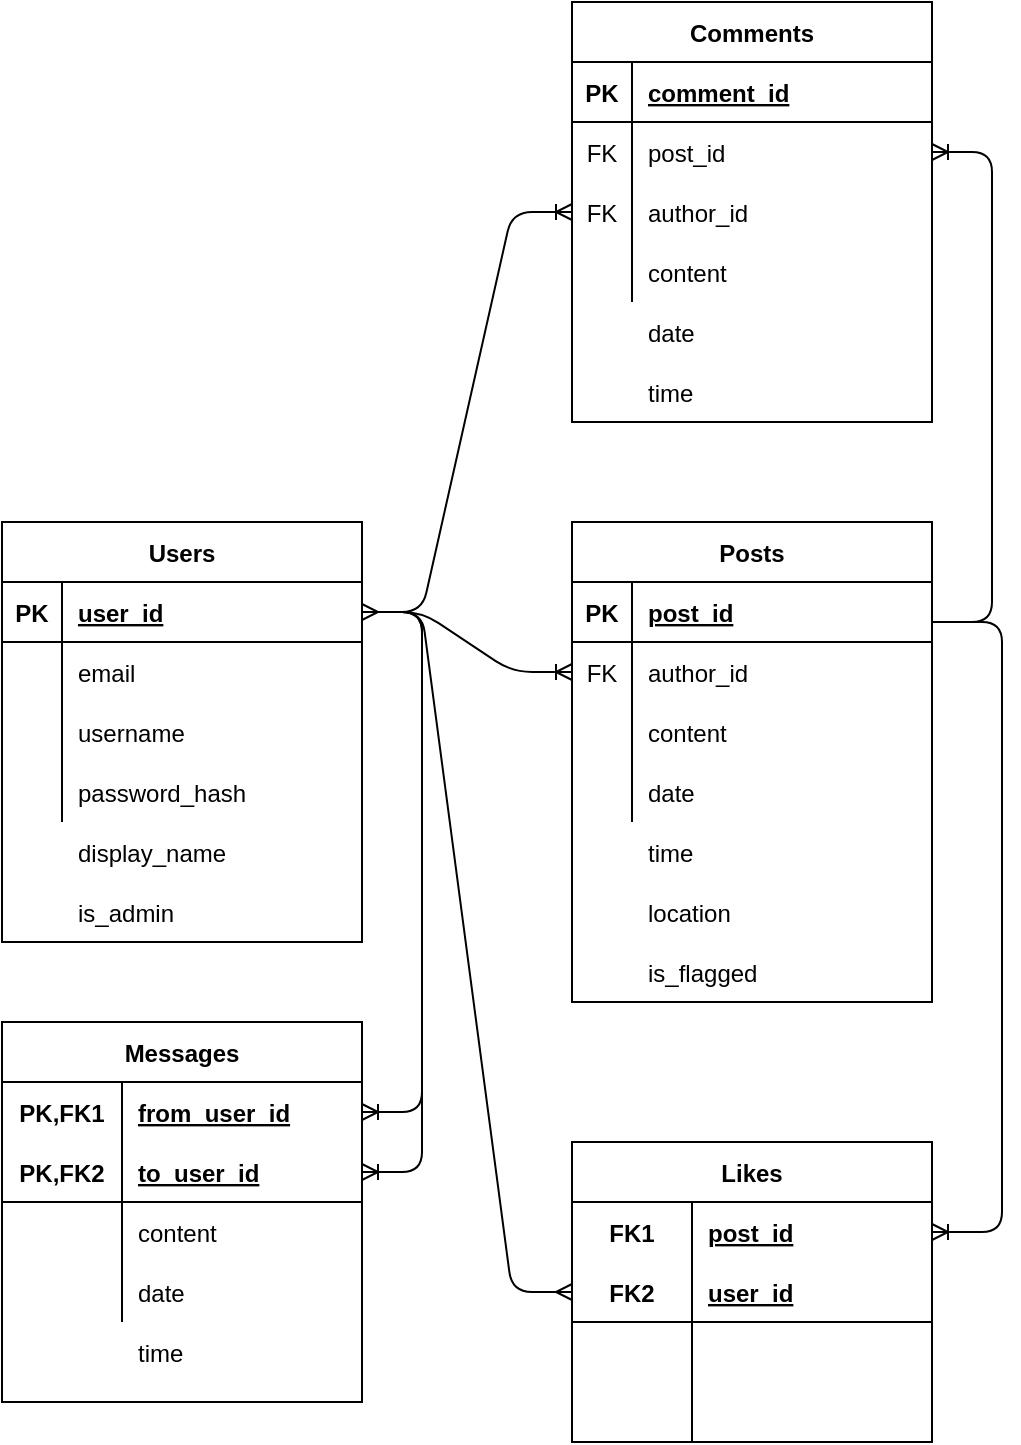<mxfile version="14.0.0" type="device"><diagram id="R2lEEEUBdFMjLlhIrx00" name="Page-1"><mxGraphModel dx="1422" dy="766" grid="1" gridSize="10" guides="1" tooltips="1" connect="1" arrows="1" fold="1" page="1" pageScale="1" pageWidth="850" pageHeight="1100" math="0" shadow="0" extFonts="Permanent Marker^https://fonts.googleapis.com/css?family=Permanent+Marker"><root><mxCell id="0"/><mxCell id="1" parent="0"/><mxCell id="o_lIIuvUc7gxAsVPpfnn-1" value="Users" style="shape=table;startSize=30;container=1;collapsible=1;childLayout=tableLayout;fixedRows=1;rowLines=0;fontStyle=1;align=center;resizeLast=1;" parent="1" vertex="1"><mxGeometry x="50" y="580" width="180" height="210" as="geometry"/></mxCell><mxCell id="o_lIIuvUc7gxAsVPpfnn-2" value="" style="shape=partialRectangle;collapsible=0;dropTarget=0;pointerEvents=0;fillColor=none;top=0;left=0;bottom=1;right=0;points=[[0,0.5],[1,0.5]];portConstraint=eastwest;" parent="o_lIIuvUc7gxAsVPpfnn-1" vertex="1"><mxGeometry y="30" width="180" height="30" as="geometry"/></mxCell><mxCell id="o_lIIuvUc7gxAsVPpfnn-3" value="PK" style="shape=partialRectangle;connectable=0;fillColor=none;top=0;left=0;bottom=0;right=0;fontStyle=1;overflow=hidden;" parent="o_lIIuvUc7gxAsVPpfnn-2" vertex="1"><mxGeometry width="30" height="30" as="geometry"/></mxCell><mxCell id="o_lIIuvUc7gxAsVPpfnn-4" value="user_id" style="shape=partialRectangle;connectable=0;fillColor=none;top=0;left=0;bottom=0;right=0;align=left;spacingLeft=6;fontStyle=5;overflow=hidden;" parent="o_lIIuvUc7gxAsVPpfnn-2" vertex="1"><mxGeometry x="30" width="150" height="30" as="geometry"/></mxCell><mxCell id="o_lIIuvUc7gxAsVPpfnn-5" value="" style="shape=partialRectangle;collapsible=0;dropTarget=0;pointerEvents=0;fillColor=none;top=0;left=0;bottom=0;right=0;points=[[0,0.5],[1,0.5]];portConstraint=eastwest;" parent="o_lIIuvUc7gxAsVPpfnn-1" vertex="1"><mxGeometry y="60" width="180" height="30" as="geometry"/></mxCell><mxCell id="o_lIIuvUc7gxAsVPpfnn-6" value="" style="shape=partialRectangle;connectable=0;fillColor=none;top=0;left=0;bottom=0;right=0;editable=1;overflow=hidden;" parent="o_lIIuvUc7gxAsVPpfnn-5" vertex="1"><mxGeometry width="30" height="30" as="geometry"/></mxCell><mxCell id="o_lIIuvUc7gxAsVPpfnn-7" value="email" style="shape=partialRectangle;connectable=0;fillColor=none;top=0;left=0;bottom=0;right=0;align=left;spacingLeft=6;overflow=hidden;" parent="o_lIIuvUc7gxAsVPpfnn-5" vertex="1"><mxGeometry x="30" width="150" height="30" as="geometry"/></mxCell><mxCell id="o_lIIuvUc7gxAsVPpfnn-8" value="" style="shape=partialRectangle;collapsible=0;dropTarget=0;pointerEvents=0;fillColor=none;top=0;left=0;bottom=0;right=0;points=[[0,0.5],[1,0.5]];portConstraint=eastwest;" parent="o_lIIuvUc7gxAsVPpfnn-1" vertex="1"><mxGeometry y="90" width="180" height="30" as="geometry"/></mxCell><mxCell id="o_lIIuvUc7gxAsVPpfnn-9" value="" style="shape=partialRectangle;connectable=0;fillColor=none;top=0;left=0;bottom=0;right=0;editable=1;overflow=hidden;" parent="o_lIIuvUc7gxAsVPpfnn-8" vertex="1"><mxGeometry width="30" height="30" as="geometry"/></mxCell><mxCell id="o_lIIuvUc7gxAsVPpfnn-10" value="username" style="shape=partialRectangle;connectable=0;fillColor=none;top=0;left=0;bottom=0;right=0;align=left;spacingLeft=6;overflow=hidden;" parent="o_lIIuvUc7gxAsVPpfnn-8" vertex="1"><mxGeometry x="30" width="150" height="30" as="geometry"/></mxCell><mxCell id="o_lIIuvUc7gxAsVPpfnn-11" value="" style="shape=partialRectangle;collapsible=0;dropTarget=0;pointerEvents=0;fillColor=none;top=0;left=0;bottom=0;right=0;points=[[0,0.5],[1,0.5]];portConstraint=eastwest;" parent="o_lIIuvUc7gxAsVPpfnn-1" vertex="1"><mxGeometry y="120" width="180" height="30" as="geometry"/></mxCell><mxCell id="o_lIIuvUc7gxAsVPpfnn-12" value="" style="shape=partialRectangle;connectable=0;fillColor=none;top=0;left=0;bottom=0;right=0;editable=1;overflow=hidden;" parent="o_lIIuvUc7gxAsVPpfnn-11" vertex="1"><mxGeometry width="30" height="30" as="geometry"/></mxCell><mxCell id="o_lIIuvUc7gxAsVPpfnn-13" value="password_hash" style="shape=partialRectangle;connectable=0;fillColor=none;top=0;left=0;bottom=0;right=0;align=left;spacingLeft=6;overflow=hidden;" parent="o_lIIuvUc7gxAsVPpfnn-11" vertex="1"><mxGeometry x="30" width="150" height="30" as="geometry"/></mxCell><mxCell id="o_lIIuvUc7gxAsVPpfnn-14" value="Posts" style="shape=table;startSize=30;container=1;collapsible=1;childLayout=tableLayout;fixedRows=1;rowLines=0;fontStyle=1;align=center;resizeLast=1;" parent="1" vertex="1"><mxGeometry x="335" y="580" width="180" height="240" as="geometry"/></mxCell><mxCell id="o_lIIuvUc7gxAsVPpfnn-15" value="" style="shape=partialRectangle;collapsible=0;dropTarget=0;pointerEvents=0;fillColor=none;top=0;left=0;bottom=1;right=0;points=[[0,0.5],[1,0.5]];portConstraint=eastwest;" parent="o_lIIuvUc7gxAsVPpfnn-14" vertex="1"><mxGeometry y="30" width="180" height="30" as="geometry"/></mxCell><mxCell id="o_lIIuvUc7gxAsVPpfnn-16" value="PK" style="shape=partialRectangle;connectable=0;fillColor=none;top=0;left=0;bottom=0;right=0;fontStyle=1;overflow=hidden;" parent="o_lIIuvUc7gxAsVPpfnn-15" vertex="1"><mxGeometry width="30" height="30" as="geometry"/></mxCell><mxCell id="o_lIIuvUc7gxAsVPpfnn-17" value="post_id" style="shape=partialRectangle;connectable=0;fillColor=none;top=0;left=0;bottom=0;right=0;align=left;spacingLeft=6;fontStyle=5;overflow=hidden;" parent="o_lIIuvUc7gxAsVPpfnn-15" vertex="1"><mxGeometry x="30" width="150" height="30" as="geometry"/></mxCell><mxCell id="o_lIIuvUc7gxAsVPpfnn-18" value="" style="shape=partialRectangle;collapsible=0;dropTarget=0;pointerEvents=0;fillColor=none;top=0;left=0;bottom=0;right=0;points=[[0,0.5],[1,0.5]];portConstraint=eastwest;" parent="o_lIIuvUc7gxAsVPpfnn-14" vertex="1"><mxGeometry y="60" width="180" height="30" as="geometry"/></mxCell><mxCell id="o_lIIuvUc7gxAsVPpfnn-19" value="FK" style="shape=partialRectangle;connectable=0;fillColor=none;top=0;left=0;bottom=0;right=0;editable=1;overflow=hidden;" parent="o_lIIuvUc7gxAsVPpfnn-18" vertex="1"><mxGeometry width="30" height="30" as="geometry"/></mxCell><mxCell id="o_lIIuvUc7gxAsVPpfnn-20" value="author_id" style="shape=partialRectangle;connectable=0;fillColor=none;top=0;left=0;bottom=0;right=0;align=left;spacingLeft=6;overflow=hidden;" parent="o_lIIuvUc7gxAsVPpfnn-18" vertex="1"><mxGeometry x="30" width="150" height="30" as="geometry"/></mxCell><mxCell id="o_lIIuvUc7gxAsVPpfnn-21" value="" style="shape=partialRectangle;collapsible=0;dropTarget=0;pointerEvents=0;fillColor=none;top=0;left=0;bottom=0;right=0;points=[[0,0.5],[1,0.5]];portConstraint=eastwest;" parent="o_lIIuvUc7gxAsVPpfnn-14" vertex="1"><mxGeometry y="90" width="180" height="30" as="geometry"/></mxCell><mxCell id="o_lIIuvUc7gxAsVPpfnn-22" value="" style="shape=partialRectangle;connectable=0;fillColor=none;top=0;left=0;bottom=0;right=0;editable=1;overflow=hidden;" parent="o_lIIuvUc7gxAsVPpfnn-21" vertex="1"><mxGeometry width="30" height="30" as="geometry"/></mxCell><mxCell id="o_lIIuvUc7gxAsVPpfnn-23" value="content" style="shape=partialRectangle;connectable=0;fillColor=none;top=0;left=0;bottom=0;right=0;align=left;spacingLeft=6;overflow=hidden;" parent="o_lIIuvUc7gxAsVPpfnn-21" vertex="1"><mxGeometry x="30" width="150" height="30" as="geometry"/></mxCell><mxCell id="o_lIIuvUc7gxAsVPpfnn-24" value="" style="shape=partialRectangle;collapsible=0;dropTarget=0;pointerEvents=0;fillColor=none;top=0;left=0;bottom=0;right=0;points=[[0,0.5],[1,0.5]];portConstraint=eastwest;" parent="o_lIIuvUc7gxAsVPpfnn-14" vertex="1"><mxGeometry y="120" width="180" height="30" as="geometry"/></mxCell><mxCell id="o_lIIuvUc7gxAsVPpfnn-25" value="" style="shape=partialRectangle;connectable=0;fillColor=none;top=0;left=0;bottom=0;right=0;editable=1;overflow=hidden;" parent="o_lIIuvUc7gxAsVPpfnn-24" vertex="1"><mxGeometry width="30" height="30" as="geometry"/></mxCell><mxCell id="o_lIIuvUc7gxAsVPpfnn-26" value="date" style="shape=partialRectangle;connectable=0;fillColor=none;top=0;left=0;bottom=0;right=0;align=left;spacingLeft=6;overflow=hidden;" parent="o_lIIuvUc7gxAsVPpfnn-24" vertex="1"><mxGeometry x="30" width="150" height="30" as="geometry"/></mxCell><mxCell id="o_lIIuvUc7gxAsVPpfnn-27" value="time" style="shape=partialRectangle;connectable=0;fillColor=none;top=0;left=0;bottom=0;right=0;align=left;spacingLeft=6;overflow=hidden;" parent="1" vertex="1"><mxGeometry x="365" y="730" width="150" height="30" as="geometry"/></mxCell><mxCell id="o_lIIuvUc7gxAsVPpfnn-28" value="location" style="shape=partialRectangle;connectable=0;fillColor=none;top=0;left=0;bottom=0;right=0;align=left;spacingLeft=6;overflow=hidden;" parent="1" vertex="1"><mxGeometry x="365" y="760" width="150" height="30" as="geometry"/></mxCell><mxCell id="o_lIIuvUc7gxAsVPpfnn-30" value="display_name" style="shape=partialRectangle;connectable=0;fillColor=none;top=0;left=0;bottom=0;right=0;align=left;spacingLeft=6;overflow=hidden;" parent="1" vertex="1"><mxGeometry x="80" y="730" width="150" height="30" as="geometry"/></mxCell><mxCell id="o_lIIuvUc7gxAsVPpfnn-44" value="Messages" style="shape=table;startSize=30;container=1;collapsible=1;childLayout=tableLayout;fixedRows=1;rowLines=0;fontStyle=1;align=center;resizeLast=1;" parent="1" vertex="1"><mxGeometry x="50" y="830" width="180" height="190" as="geometry"/></mxCell><mxCell id="o_lIIuvUc7gxAsVPpfnn-45" value="" style="shape=partialRectangle;collapsible=0;dropTarget=0;pointerEvents=0;fillColor=none;top=0;left=0;bottom=0;right=0;points=[[0,0.5],[1,0.5]];portConstraint=eastwest;" parent="o_lIIuvUc7gxAsVPpfnn-44" vertex="1"><mxGeometry y="30" width="180" height="30" as="geometry"/></mxCell><mxCell id="o_lIIuvUc7gxAsVPpfnn-46" value="PK,FK1" style="shape=partialRectangle;connectable=0;fillColor=none;top=0;left=0;bottom=0;right=0;fontStyle=1;overflow=hidden;" parent="o_lIIuvUc7gxAsVPpfnn-45" vertex="1"><mxGeometry width="60" height="30" as="geometry"/></mxCell><mxCell id="o_lIIuvUc7gxAsVPpfnn-47" value="from_user_id" style="shape=partialRectangle;connectable=0;fillColor=none;top=0;left=0;bottom=0;right=0;align=left;spacingLeft=6;fontStyle=5;overflow=hidden;" parent="o_lIIuvUc7gxAsVPpfnn-45" vertex="1"><mxGeometry x="60" width="120" height="30" as="geometry"/></mxCell><mxCell id="o_lIIuvUc7gxAsVPpfnn-48" value="" style="shape=partialRectangle;collapsible=0;dropTarget=0;pointerEvents=0;fillColor=none;top=0;left=0;bottom=1;right=0;points=[[0,0.5],[1,0.5]];portConstraint=eastwest;" parent="o_lIIuvUc7gxAsVPpfnn-44" vertex="1"><mxGeometry y="60" width="180" height="30" as="geometry"/></mxCell><mxCell id="o_lIIuvUc7gxAsVPpfnn-49" value="PK,FK2" style="shape=partialRectangle;connectable=0;fillColor=none;top=0;left=0;bottom=0;right=0;fontStyle=1;overflow=hidden;" parent="o_lIIuvUc7gxAsVPpfnn-48" vertex="1"><mxGeometry width="60" height="30" as="geometry"/></mxCell><mxCell id="o_lIIuvUc7gxAsVPpfnn-50" value="to_user_id" style="shape=partialRectangle;connectable=0;fillColor=none;top=0;left=0;bottom=0;right=0;align=left;spacingLeft=6;fontStyle=5;overflow=hidden;" parent="o_lIIuvUc7gxAsVPpfnn-48" vertex="1"><mxGeometry x="60" width="120" height="30" as="geometry"/></mxCell><mxCell id="o_lIIuvUc7gxAsVPpfnn-51" value="" style="shape=partialRectangle;collapsible=0;dropTarget=0;pointerEvents=0;fillColor=none;top=0;left=0;bottom=0;right=0;points=[[0,0.5],[1,0.5]];portConstraint=eastwest;" parent="o_lIIuvUc7gxAsVPpfnn-44" vertex="1"><mxGeometry y="90" width="180" height="30" as="geometry"/></mxCell><mxCell id="o_lIIuvUc7gxAsVPpfnn-52" value="" style="shape=partialRectangle;connectable=0;fillColor=none;top=0;left=0;bottom=0;right=0;editable=1;overflow=hidden;" parent="o_lIIuvUc7gxAsVPpfnn-51" vertex="1"><mxGeometry width="60" height="30" as="geometry"/></mxCell><mxCell id="o_lIIuvUc7gxAsVPpfnn-53" value="content" style="shape=partialRectangle;connectable=0;fillColor=none;top=0;left=0;bottom=0;right=0;align=left;spacingLeft=6;overflow=hidden;" parent="o_lIIuvUc7gxAsVPpfnn-51" vertex="1"><mxGeometry x="60" width="120" height="30" as="geometry"/></mxCell><mxCell id="o_lIIuvUc7gxAsVPpfnn-54" value="" style="shape=partialRectangle;collapsible=0;dropTarget=0;pointerEvents=0;fillColor=none;top=0;left=0;bottom=0;right=0;points=[[0,0.5],[1,0.5]];portConstraint=eastwest;" parent="o_lIIuvUc7gxAsVPpfnn-44" vertex="1"><mxGeometry y="120" width="180" height="30" as="geometry"/></mxCell><mxCell id="o_lIIuvUc7gxAsVPpfnn-55" value="" style="shape=partialRectangle;connectable=0;fillColor=none;top=0;left=0;bottom=0;right=0;editable=1;overflow=hidden;" parent="o_lIIuvUc7gxAsVPpfnn-54" vertex="1"><mxGeometry width="60" height="30" as="geometry"/></mxCell><mxCell id="o_lIIuvUc7gxAsVPpfnn-56" value="date" style="shape=partialRectangle;connectable=0;fillColor=none;top=0;left=0;bottom=0;right=0;align=left;spacingLeft=6;overflow=hidden;" parent="o_lIIuvUc7gxAsVPpfnn-54" vertex="1"><mxGeometry x="60" width="120" height="30" as="geometry"/></mxCell><mxCell id="o_lIIuvUc7gxAsVPpfnn-57" value="time" style="shape=partialRectangle;connectable=0;fillColor=none;top=0;left=0;bottom=0;right=0;align=left;spacingLeft=6;overflow=hidden;" parent="1" vertex="1"><mxGeometry x="110" y="980" width="120" height="30" as="geometry"/></mxCell><mxCell id="o_lIIuvUc7gxAsVPpfnn-58" value="Comments" style="shape=table;startSize=30;container=1;collapsible=1;childLayout=tableLayout;fixedRows=1;rowLines=0;fontStyle=1;align=center;resizeLast=1;" parent="1" vertex="1"><mxGeometry x="335" y="320" width="180" height="210" as="geometry"/></mxCell><mxCell id="o_lIIuvUc7gxAsVPpfnn-59" value="" style="shape=partialRectangle;collapsible=0;dropTarget=0;pointerEvents=0;fillColor=none;top=0;left=0;bottom=1;right=0;points=[[0,0.5],[1,0.5]];portConstraint=eastwest;" parent="o_lIIuvUc7gxAsVPpfnn-58" vertex="1"><mxGeometry y="30" width="180" height="30" as="geometry"/></mxCell><mxCell id="o_lIIuvUc7gxAsVPpfnn-60" value="PK" style="shape=partialRectangle;connectable=0;fillColor=none;top=0;left=0;bottom=0;right=0;fontStyle=1;overflow=hidden;" parent="o_lIIuvUc7gxAsVPpfnn-59" vertex="1"><mxGeometry width="30" height="30" as="geometry"/></mxCell><mxCell id="o_lIIuvUc7gxAsVPpfnn-61" value="comment_id" style="shape=partialRectangle;connectable=0;fillColor=none;top=0;left=0;bottom=0;right=0;align=left;spacingLeft=6;fontStyle=5;overflow=hidden;" parent="o_lIIuvUc7gxAsVPpfnn-59" vertex="1"><mxGeometry x="30" width="150" height="30" as="geometry"/></mxCell><mxCell id="o_lIIuvUc7gxAsVPpfnn-62" value="" style="shape=partialRectangle;collapsible=0;dropTarget=0;pointerEvents=0;fillColor=none;top=0;left=0;bottom=0;right=0;points=[[0,0.5],[1,0.5]];portConstraint=eastwest;" parent="o_lIIuvUc7gxAsVPpfnn-58" vertex="1"><mxGeometry y="60" width="180" height="30" as="geometry"/></mxCell><mxCell id="o_lIIuvUc7gxAsVPpfnn-63" value="FK" style="shape=partialRectangle;connectable=0;fillColor=none;top=0;left=0;bottom=0;right=0;editable=1;overflow=hidden;" parent="o_lIIuvUc7gxAsVPpfnn-62" vertex="1"><mxGeometry width="30" height="30" as="geometry"/></mxCell><mxCell id="o_lIIuvUc7gxAsVPpfnn-64" value="post_id" style="shape=partialRectangle;connectable=0;fillColor=none;top=0;left=0;bottom=0;right=0;align=left;spacingLeft=6;overflow=hidden;" parent="o_lIIuvUc7gxAsVPpfnn-62" vertex="1"><mxGeometry x="30" width="150" height="30" as="geometry"/></mxCell><mxCell id="o_lIIuvUc7gxAsVPpfnn-65" value="" style="shape=partialRectangle;collapsible=0;dropTarget=0;pointerEvents=0;fillColor=none;top=0;left=0;bottom=0;right=0;points=[[0,0.5],[1,0.5]];portConstraint=eastwest;" parent="o_lIIuvUc7gxAsVPpfnn-58" vertex="1"><mxGeometry y="90" width="180" height="30" as="geometry"/></mxCell><mxCell id="o_lIIuvUc7gxAsVPpfnn-66" value="FK" style="shape=partialRectangle;connectable=0;fillColor=none;top=0;left=0;bottom=0;right=0;editable=1;overflow=hidden;" parent="o_lIIuvUc7gxAsVPpfnn-65" vertex="1"><mxGeometry width="30" height="30" as="geometry"/></mxCell><mxCell id="o_lIIuvUc7gxAsVPpfnn-67" value="author_id" style="shape=partialRectangle;connectable=0;fillColor=none;top=0;left=0;bottom=0;right=0;align=left;spacingLeft=6;overflow=hidden;" parent="o_lIIuvUc7gxAsVPpfnn-65" vertex="1"><mxGeometry x="30" width="150" height="30" as="geometry"/></mxCell><mxCell id="o_lIIuvUc7gxAsVPpfnn-68" value="" style="shape=partialRectangle;collapsible=0;dropTarget=0;pointerEvents=0;fillColor=none;top=0;left=0;bottom=0;right=0;points=[[0,0.5],[1,0.5]];portConstraint=eastwest;" parent="o_lIIuvUc7gxAsVPpfnn-58" vertex="1"><mxGeometry y="120" width="180" height="30" as="geometry"/></mxCell><mxCell id="o_lIIuvUc7gxAsVPpfnn-69" value="" style="shape=partialRectangle;connectable=0;fillColor=none;top=0;left=0;bottom=0;right=0;editable=1;overflow=hidden;" parent="o_lIIuvUc7gxAsVPpfnn-68" vertex="1"><mxGeometry width="30" height="30" as="geometry"/></mxCell><mxCell id="o_lIIuvUc7gxAsVPpfnn-70" value="content" style="shape=partialRectangle;connectable=0;fillColor=none;top=0;left=0;bottom=0;right=0;align=left;spacingLeft=6;overflow=hidden;" parent="o_lIIuvUc7gxAsVPpfnn-68" vertex="1"><mxGeometry x="30" width="150" height="30" as="geometry"/></mxCell><mxCell id="o_lIIuvUc7gxAsVPpfnn-73" value="" style="edgeStyle=entityRelationEdgeStyle;fontSize=12;html=1;endArrow=ERoneToMany;entryX=0;entryY=0.5;entryDx=0;entryDy=0;" parent="1" source="o_lIIuvUc7gxAsVPpfnn-2" target="o_lIIuvUc7gxAsVPpfnn-18" edge="1"><mxGeometry width="100" height="100" relative="1" as="geometry"><mxPoint x="370" y="840" as="sourcePoint"/><mxPoint x="470" y="740" as="targetPoint"/></mxGeometry></mxCell><mxCell id="o_lIIuvUc7gxAsVPpfnn-74" value="" style="edgeStyle=entityRelationEdgeStyle;fontSize=12;html=1;endArrow=ERoneToMany;entryX=0;entryY=0.5;entryDx=0;entryDy=0;" parent="1" source="o_lIIuvUc7gxAsVPpfnn-2" target="o_lIIuvUc7gxAsVPpfnn-65" edge="1"><mxGeometry width="100" height="100" relative="1" as="geometry"><mxPoint x="370" y="840" as="sourcePoint"/><mxPoint x="470" y="740" as="targetPoint"/></mxGeometry></mxCell><mxCell id="o_lIIuvUc7gxAsVPpfnn-75" value="" style="edgeStyle=entityRelationEdgeStyle;fontSize=12;html=1;endArrow=ERoneToMany;entryX=1;entryY=0.5;entryDx=0;entryDy=0;" parent="1" target="o_lIIuvUc7gxAsVPpfnn-62" edge="1"><mxGeometry width="100" height="100" relative="1" as="geometry"><mxPoint x="515" y="630" as="sourcePoint"/><mxPoint x="615" y="530" as="targetPoint"/></mxGeometry></mxCell><mxCell id="o_lIIuvUc7gxAsVPpfnn-76" value="" style="edgeStyle=entityRelationEdgeStyle;fontSize=12;html=1;endArrow=ERoneToMany;exitX=1;exitY=0.5;exitDx=0;exitDy=0;" parent="1" source="o_lIIuvUc7gxAsVPpfnn-2" target="o_lIIuvUc7gxAsVPpfnn-45" edge="1"><mxGeometry width="100" height="100" relative="1" as="geometry"><mxPoint x="240" y="630" as="sourcePoint"/><mxPoint x="40" y="875" as="targetPoint"/></mxGeometry></mxCell><mxCell id="o_lIIuvUc7gxAsVPpfnn-82" value="" style="edgeStyle=entityRelationEdgeStyle;fontSize=12;html=1;endArrow=ERoneToMany;exitX=1;exitY=0.5;exitDx=0;exitDy=0;" parent="1" source="o_lIIuvUc7gxAsVPpfnn-2" target="o_lIIuvUc7gxAsVPpfnn-48" edge="1"><mxGeometry width="100" height="100" relative="1" as="geometry"><mxPoint x="370" y="1000" as="sourcePoint"/><mxPoint x="470" y="900" as="targetPoint"/></mxGeometry></mxCell><mxCell id="0CNkEjGwTUp4mAeVH0Xp-2" value="is_admin" style="shape=partialRectangle;connectable=0;fillColor=none;top=0;left=0;bottom=0;right=0;align=left;spacingLeft=6;overflow=hidden;" parent="1" vertex="1"><mxGeometry x="80" y="760" width="150" height="30" as="geometry"/></mxCell><mxCell id="0CNkEjGwTUp4mAeVH0Xp-3" value="is_flagged" style="shape=partialRectangle;connectable=0;fillColor=none;top=0;left=0;bottom=0;right=0;align=left;spacingLeft=6;overflow=hidden;" parent="1" vertex="1"><mxGeometry x="365" y="790" width="150" height="30" as="geometry"/></mxCell><mxCell id="y1O6VfZe74Ngt7-lo4_Q-14" value="date" style="shape=partialRectangle;connectable=0;fillColor=none;top=0;left=0;bottom=0;right=0;align=left;spacingLeft=6;overflow=hidden;" vertex="1" parent="1"><mxGeometry x="365" y="470" width="150" height="30" as="geometry"/></mxCell><mxCell id="y1O6VfZe74Ngt7-lo4_Q-15" value="time" style="shape=partialRectangle;connectable=0;fillColor=none;top=0;left=0;bottom=0;right=0;align=left;spacingLeft=6;overflow=hidden;" vertex="1" parent="1"><mxGeometry x="365" y="500" width="150" height="30" as="geometry"/></mxCell><mxCell id="y1O6VfZe74Ngt7-lo4_Q-16" value="Likes" style="shape=table;startSize=30;container=1;collapsible=1;childLayout=tableLayout;fixedRows=1;rowLines=0;fontStyle=1;align=center;resizeLast=1;" vertex="1" parent="1"><mxGeometry x="335" y="890" width="180" height="150" as="geometry"/></mxCell><mxCell id="y1O6VfZe74Ngt7-lo4_Q-17" value="" style="shape=partialRectangle;collapsible=0;dropTarget=0;pointerEvents=0;fillColor=none;top=0;left=0;bottom=0;right=0;points=[[0,0.5],[1,0.5]];portConstraint=eastwest;" vertex="1" parent="y1O6VfZe74Ngt7-lo4_Q-16"><mxGeometry y="30" width="180" height="30" as="geometry"/></mxCell><mxCell id="y1O6VfZe74Ngt7-lo4_Q-18" value="FK1" style="shape=partialRectangle;connectable=0;fillColor=none;top=0;left=0;bottom=0;right=0;fontStyle=1;overflow=hidden;" vertex="1" parent="y1O6VfZe74Ngt7-lo4_Q-17"><mxGeometry width="60" height="30" as="geometry"/></mxCell><mxCell id="y1O6VfZe74Ngt7-lo4_Q-19" value="post_id" style="shape=partialRectangle;connectable=0;fillColor=none;top=0;left=0;bottom=0;right=0;align=left;spacingLeft=6;fontStyle=5;overflow=hidden;" vertex="1" parent="y1O6VfZe74Ngt7-lo4_Q-17"><mxGeometry x="60" width="120" height="30" as="geometry"/></mxCell><mxCell id="y1O6VfZe74Ngt7-lo4_Q-20" value="" style="shape=partialRectangle;collapsible=0;dropTarget=0;pointerEvents=0;fillColor=none;top=0;left=0;bottom=1;right=0;points=[[0,0.5],[1,0.5]];portConstraint=eastwest;" vertex="1" parent="y1O6VfZe74Ngt7-lo4_Q-16"><mxGeometry y="60" width="180" height="30" as="geometry"/></mxCell><mxCell id="y1O6VfZe74Ngt7-lo4_Q-21" value="FK2" style="shape=partialRectangle;connectable=0;fillColor=none;top=0;left=0;bottom=0;right=0;fontStyle=1;overflow=hidden;" vertex="1" parent="y1O6VfZe74Ngt7-lo4_Q-20"><mxGeometry width="60" height="30" as="geometry"/></mxCell><mxCell id="y1O6VfZe74Ngt7-lo4_Q-22" value="user_id" style="shape=partialRectangle;connectable=0;fillColor=none;top=0;left=0;bottom=0;right=0;align=left;spacingLeft=6;fontStyle=5;overflow=hidden;" vertex="1" parent="y1O6VfZe74Ngt7-lo4_Q-20"><mxGeometry x="60" width="120" height="30" as="geometry"/></mxCell><mxCell id="y1O6VfZe74Ngt7-lo4_Q-23" value="" style="shape=partialRectangle;collapsible=0;dropTarget=0;pointerEvents=0;fillColor=none;top=0;left=0;bottom=0;right=0;points=[[0,0.5],[1,0.5]];portConstraint=eastwest;" vertex="1" parent="y1O6VfZe74Ngt7-lo4_Q-16"><mxGeometry y="90" width="180" height="30" as="geometry"/></mxCell><mxCell id="y1O6VfZe74Ngt7-lo4_Q-24" value="" style="shape=partialRectangle;connectable=0;fillColor=none;top=0;left=0;bottom=0;right=0;editable=1;overflow=hidden;" vertex="1" parent="y1O6VfZe74Ngt7-lo4_Q-23"><mxGeometry width="60" height="30" as="geometry"/></mxCell><mxCell id="y1O6VfZe74Ngt7-lo4_Q-25" value="" style="shape=partialRectangle;connectable=0;fillColor=none;top=0;left=0;bottom=0;right=0;align=left;spacingLeft=6;overflow=hidden;" vertex="1" parent="y1O6VfZe74Ngt7-lo4_Q-23"><mxGeometry x="60" width="120" height="30" as="geometry"/></mxCell><mxCell id="y1O6VfZe74Ngt7-lo4_Q-26" value="" style="shape=partialRectangle;collapsible=0;dropTarget=0;pointerEvents=0;fillColor=none;top=0;left=0;bottom=0;right=0;points=[[0,0.5],[1,0.5]];portConstraint=eastwest;" vertex="1" parent="y1O6VfZe74Ngt7-lo4_Q-16"><mxGeometry y="120" width="180" height="30" as="geometry"/></mxCell><mxCell id="y1O6VfZe74Ngt7-lo4_Q-27" value="" style="shape=partialRectangle;connectable=0;fillColor=none;top=0;left=0;bottom=0;right=0;editable=1;overflow=hidden;" vertex="1" parent="y1O6VfZe74Ngt7-lo4_Q-26"><mxGeometry width="60" height="30" as="geometry"/></mxCell><mxCell id="y1O6VfZe74Ngt7-lo4_Q-28" value="" style="shape=partialRectangle;connectable=0;fillColor=none;top=0;left=0;bottom=0;right=0;align=left;spacingLeft=6;overflow=hidden;" vertex="1" parent="y1O6VfZe74Ngt7-lo4_Q-26"><mxGeometry x="60" width="120" height="30" as="geometry"/></mxCell><mxCell id="y1O6VfZe74Ngt7-lo4_Q-29" value="" style="edgeStyle=entityRelationEdgeStyle;fontSize=12;html=1;endArrow=ERoneToMany;entryX=1;entryY=0.5;entryDx=0;entryDy=0;" edge="1" parent="1" target="y1O6VfZe74Ngt7-lo4_Q-17"><mxGeometry width="100" height="100" relative="1" as="geometry"><mxPoint x="520" y="630" as="sourcePoint"/><mxPoint x="710" y="870" as="targetPoint"/></mxGeometry></mxCell><mxCell id="y1O6VfZe74Ngt7-lo4_Q-31" value="" style="edgeStyle=entityRelationEdgeStyle;fontSize=12;html=1;endArrow=ERmany;startArrow=ERmany;entryX=0;entryY=0.5;entryDx=0;entryDy=0;exitX=1;exitY=0.5;exitDx=0;exitDy=0;" edge="1" parent="1" source="o_lIIuvUc7gxAsVPpfnn-2" target="y1O6VfZe74Ngt7-lo4_Q-20"><mxGeometry width="100" height="100" relative="1" as="geometry"><mxPoint x="260" y="940" as="sourcePoint"/><mxPoint x="360" y="840" as="targetPoint"/></mxGeometry></mxCell></root></mxGraphModel></diagram></mxfile>